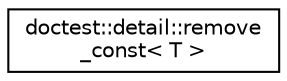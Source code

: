 digraph "Graphical Class Hierarchy"
{
 // LATEX_PDF_SIZE
  edge [fontname="Helvetica",fontsize="10",labelfontname="Helvetica",labelfontsize="10"];
  node [fontname="Helvetica",fontsize="10",shape=record];
  rankdir="LR";
  Node0 [label="doctest::detail::remove\l_const\< T \>",height=0.2,width=0.4,color="black", fillcolor="white", style="filled",URL="$structdoctest_1_1detail_1_1remove__const.html",tooltip=" "];
}
